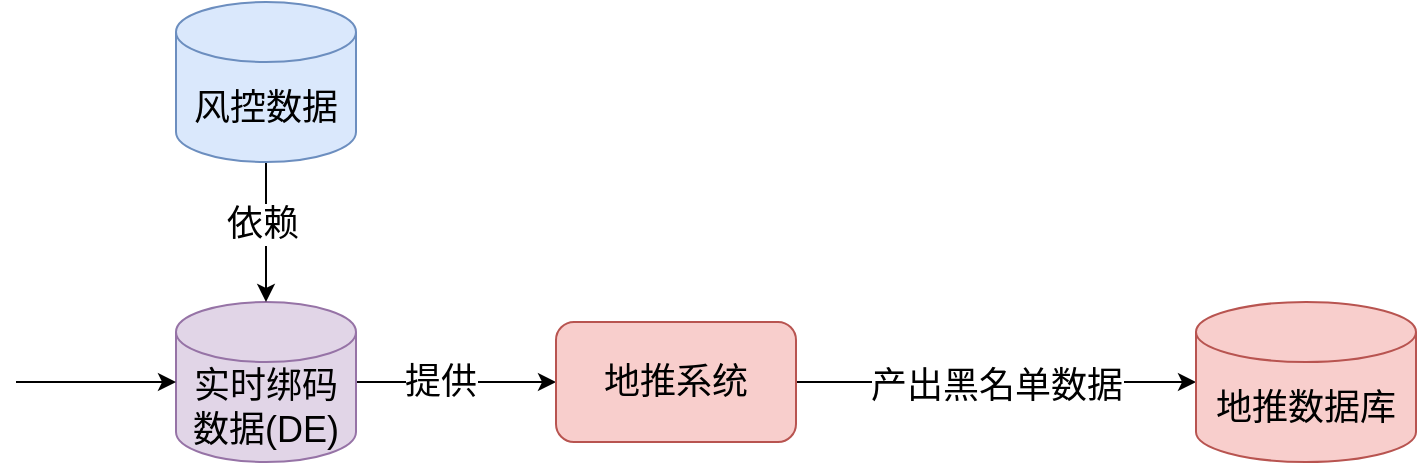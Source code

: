 <mxfile version="14.9.2" type="github">
  <diagram id="RvW2-8bk5v1OftCQCt1w" name="Page-1">
    <mxGraphModel dx="1298" dy="777" grid="1" gridSize="10" guides="1" tooltips="1" connect="1" arrows="1" fold="1" page="1" pageScale="1" pageWidth="827" pageHeight="1169" math="0" shadow="0">
      <root>
        <mxCell id="0" />
        <mxCell id="1" parent="0" />
        <mxCell id="1YPdk_fBgYxeocNgGQ4Q-6" style="edgeStyle=orthogonalEdgeStyle;rounded=0;orthogonalLoop=1;jettySize=auto;html=1;exitX=1;exitY=0.5;exitDx=0;exitDy=0;exitPerimeter=0;" edge="1" parent="1" source="1YPdk_fBgYxeocNgGQ4Q-1" target="1YPdk_fBgYxeocNgGQ4Q-5">
          <mxGeometry relative="1" as="geometry" />
        </mxCell>
        <mxCell id="1YPdk_fBgYxeocNgGQ4Q-8" value="&lt;font style=&quot;font-size: 18px&quot;&gt;提供&lt;/font&gt;" style="edgeLabel;html=1;align=center;verticalAlign=middle;resizable=0;points=[];" vertex="1" connectable="0" parent="1YPdk_fBgYxeocNgGQ4Q-6">
          <mxGeometry x="-0.16" relative="1" as="geometry">
            <mxPoint as="offset" />
          </mxGeometry>
        </mxCell>
        <mxCell id="1YPdk_fBgYxeocNgGQ4Q-1" value="&lt;font style=&quot;font-size: 18px&quot;&gt;实时绑码数据(DE)&lt;/font&gt;" style="shape=cylinder3;whiteSpace=wrap;html=1;boundedLbl=1;backgroundOutline=1;size=15;fillColor=#e1d5e7;strokeColor=#9673a6;" vertex="1" parent="1">
          <mxGeometry x="120" y="400" width="90" height="80" as="geometry" />
        </mxCell>
        <mxCell id="1YPdk_fBgYxeocNgGQ4Q-3" style="edgeStyle=orthogonalEdgeStyle;rounded=0;orthogonalLoop=1;jettySize=auto;html=1;exitX=0.5;exitY=1;exitDx=0;exitDy=0;exitPerimeter=0;" edge="1" parent="1" source="1YPdk_fBgYxeocNgGQ4Q-2" target="1YPdk_fBgYxeocNgGQ4Q-1">
          <mxGeometry relative="1" as="geometry" />
        </mxCell>
        <mxCell id="1YPdk_fBgYxeocNgGQ4Q-7" value="&lt;font style=&quot;font-size: 18px&quot;&gt;依赖&lt;/font&gt;" style="edgeLabel;html=1;align=center;verticalAlign=middle;resizable=0;points=[];" vertex="1" connectable="0" parent="1YPdk_fBgYxeocNgGQ4Q-3">
          <mxGeometry x="-0.114" y="-2" relative="1" as="geometry">
            <mxPoint as="offset" />
          </mxGeometry>
        </mxCell>
        <mxCell id="1YPdk_fBgYxeocNgGQ4Q-2" value="&lt;font style=&quot;font-size: 18px&quot;&gt;风控数据&lt;/font&gt;" style="shape=cylinder3;whiteSpace=wrap;html=1;boundedLbl=1;backgroundOutline=1;size=15;fillColor=#dae8fc;strokeColor=#6c8ebf;" vertex="1" parent="1">
          <mxGeometry x="120" y="250" width="90" height="80" as="geometry" />
        </mxCell>
        <mxCell id="1YPdk_fBgYxeocNgGQ4Q-4" value="" style="endArrow=classic;html=1;entryX=0;entryY=0.5;entryDx=0;entryDy=0;entryPerimeter=0;" edge="1" parent="1" target="1YPdk_fBgYxeocNgGQ4Q-1">
          <mxGeometry width="50" height="50" relative="1" as="geometry">
            <mxPoint x="40" y="440" as="sourcePoint" />
            <mxPoint x="80" y="430" as="targetPoint" />
          </mxGeometry>
        </mxCell>
        <mxCell id="1YPdk_fBgYxeocNgGQ4Q-10" style="edgeStyle=orthogonalEdgeStyle;rounded=0;orthogonalLoop=1;jettySize=auto;html=1;exitX=1;exitY=0.5;exitDx=0;exitDy=0;" edge="1" parent="1" source="1YPdk_fBgYxeocNgGQ4Q-5" target="1YPdk_fBgYxeocNgGQ4Q-9">
          <mxGeometry relative="1" as="geometry" />
        </mxCell>
        <mxCell id="1YPdk_fBgYxeocNgGQ4Q-12" value="产出黑名单数据" style="edgeLabel;html=1;align=center;verticalAlign=middle;resizable=0;points=[];fontSize=18;" vertex="1" connectable="0" parent="1YPdk_fBgYxeocNgGQ4Q-10">
          <mxGeometry y="-2" relative="1" as="geometry">
            <mxPoint as="offset" />
          </mxGeometry>
        </mxCell>
        <mxCell id="1YPdk_fBgYxeocNgGQ4Q-5" value="&lt;font style=&quot;font-size: 18px&quot;&gt;地推系统&lt;/font&gt;" style="rounded=1;whiteSpace=wrap;html=1;fillColor=#f8cecc;strokeColor=#b85450;" vertex="1" parent="1">
          <mxGeometry x="310" y="410" width="120" height="60" as="geometry" />
        </mxCell>
        <mxCell id="1YPdk_fBgYxeocNgGQ4Q-9" value="&lt;font style=&quot;font-size: 18px&quot;&gt;地推数据库&lt;/font&gt;" style="shape=cylinder3;whiteSpace=wrap;html=1;boundedLbl=1;backgroundOutline=1;size=15;fillColor=#f8cecc;strokeColor=#b85450;" vertex="1" parent="1">
          <mxGeometry x="630" y="400" width="110" height="80" as="geometry" />
        </mxCell>
      </root>
    </mxGraphModel>
  </diagram>
</mxfile>
